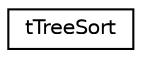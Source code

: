 digraph G
{
  edge [fontname="Helvetica",fontsize="10",labelfontname="Helvetica",labelfontsize="10"];
  node [fontname="Helvetica",fontsize="10",shape=record];
  rankdir=LR;
  Node1 [label="tTreeSort",height=0.2,width=0.4,color="black", fillcolor="white", style="filled",URL="$de/d93/structtTreeSort.html"];
}
